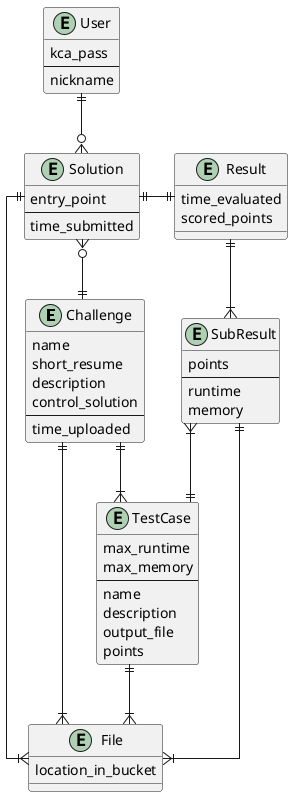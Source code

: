 @startuml

skinparam linetype ortho

entity "Challenge" as c {
    name
    short_resume
    description
    control_solution
    --
    time_uploaded
}

entity "TestCase" as tc {
    max_runtime
    max_memory
    --
    name 
    description 
    output_file
    points
}

entity "Solution" as s {
    entry_point
    --
    time_submitted
}

entity "User" as u {
    kca_pass
    --
    nickname
}

entity "File" as f {
    location_in_bucket
}

entity "Result" as r {
    time_evaluated
    scored_points
}

entity "SubResult" as sr {
    points
    --
    runtime
    memory
}


u ||--o{ s
s ||--|{ f
c ||--|{ f
tc ||--|{ f
c ||--|{ tc
s }o--|| c
' can we have multiple results for a solution?
s ||-|| r

r ||--|{ sr 
sr }|--|| tc

f }|--|| sr

@enduml 